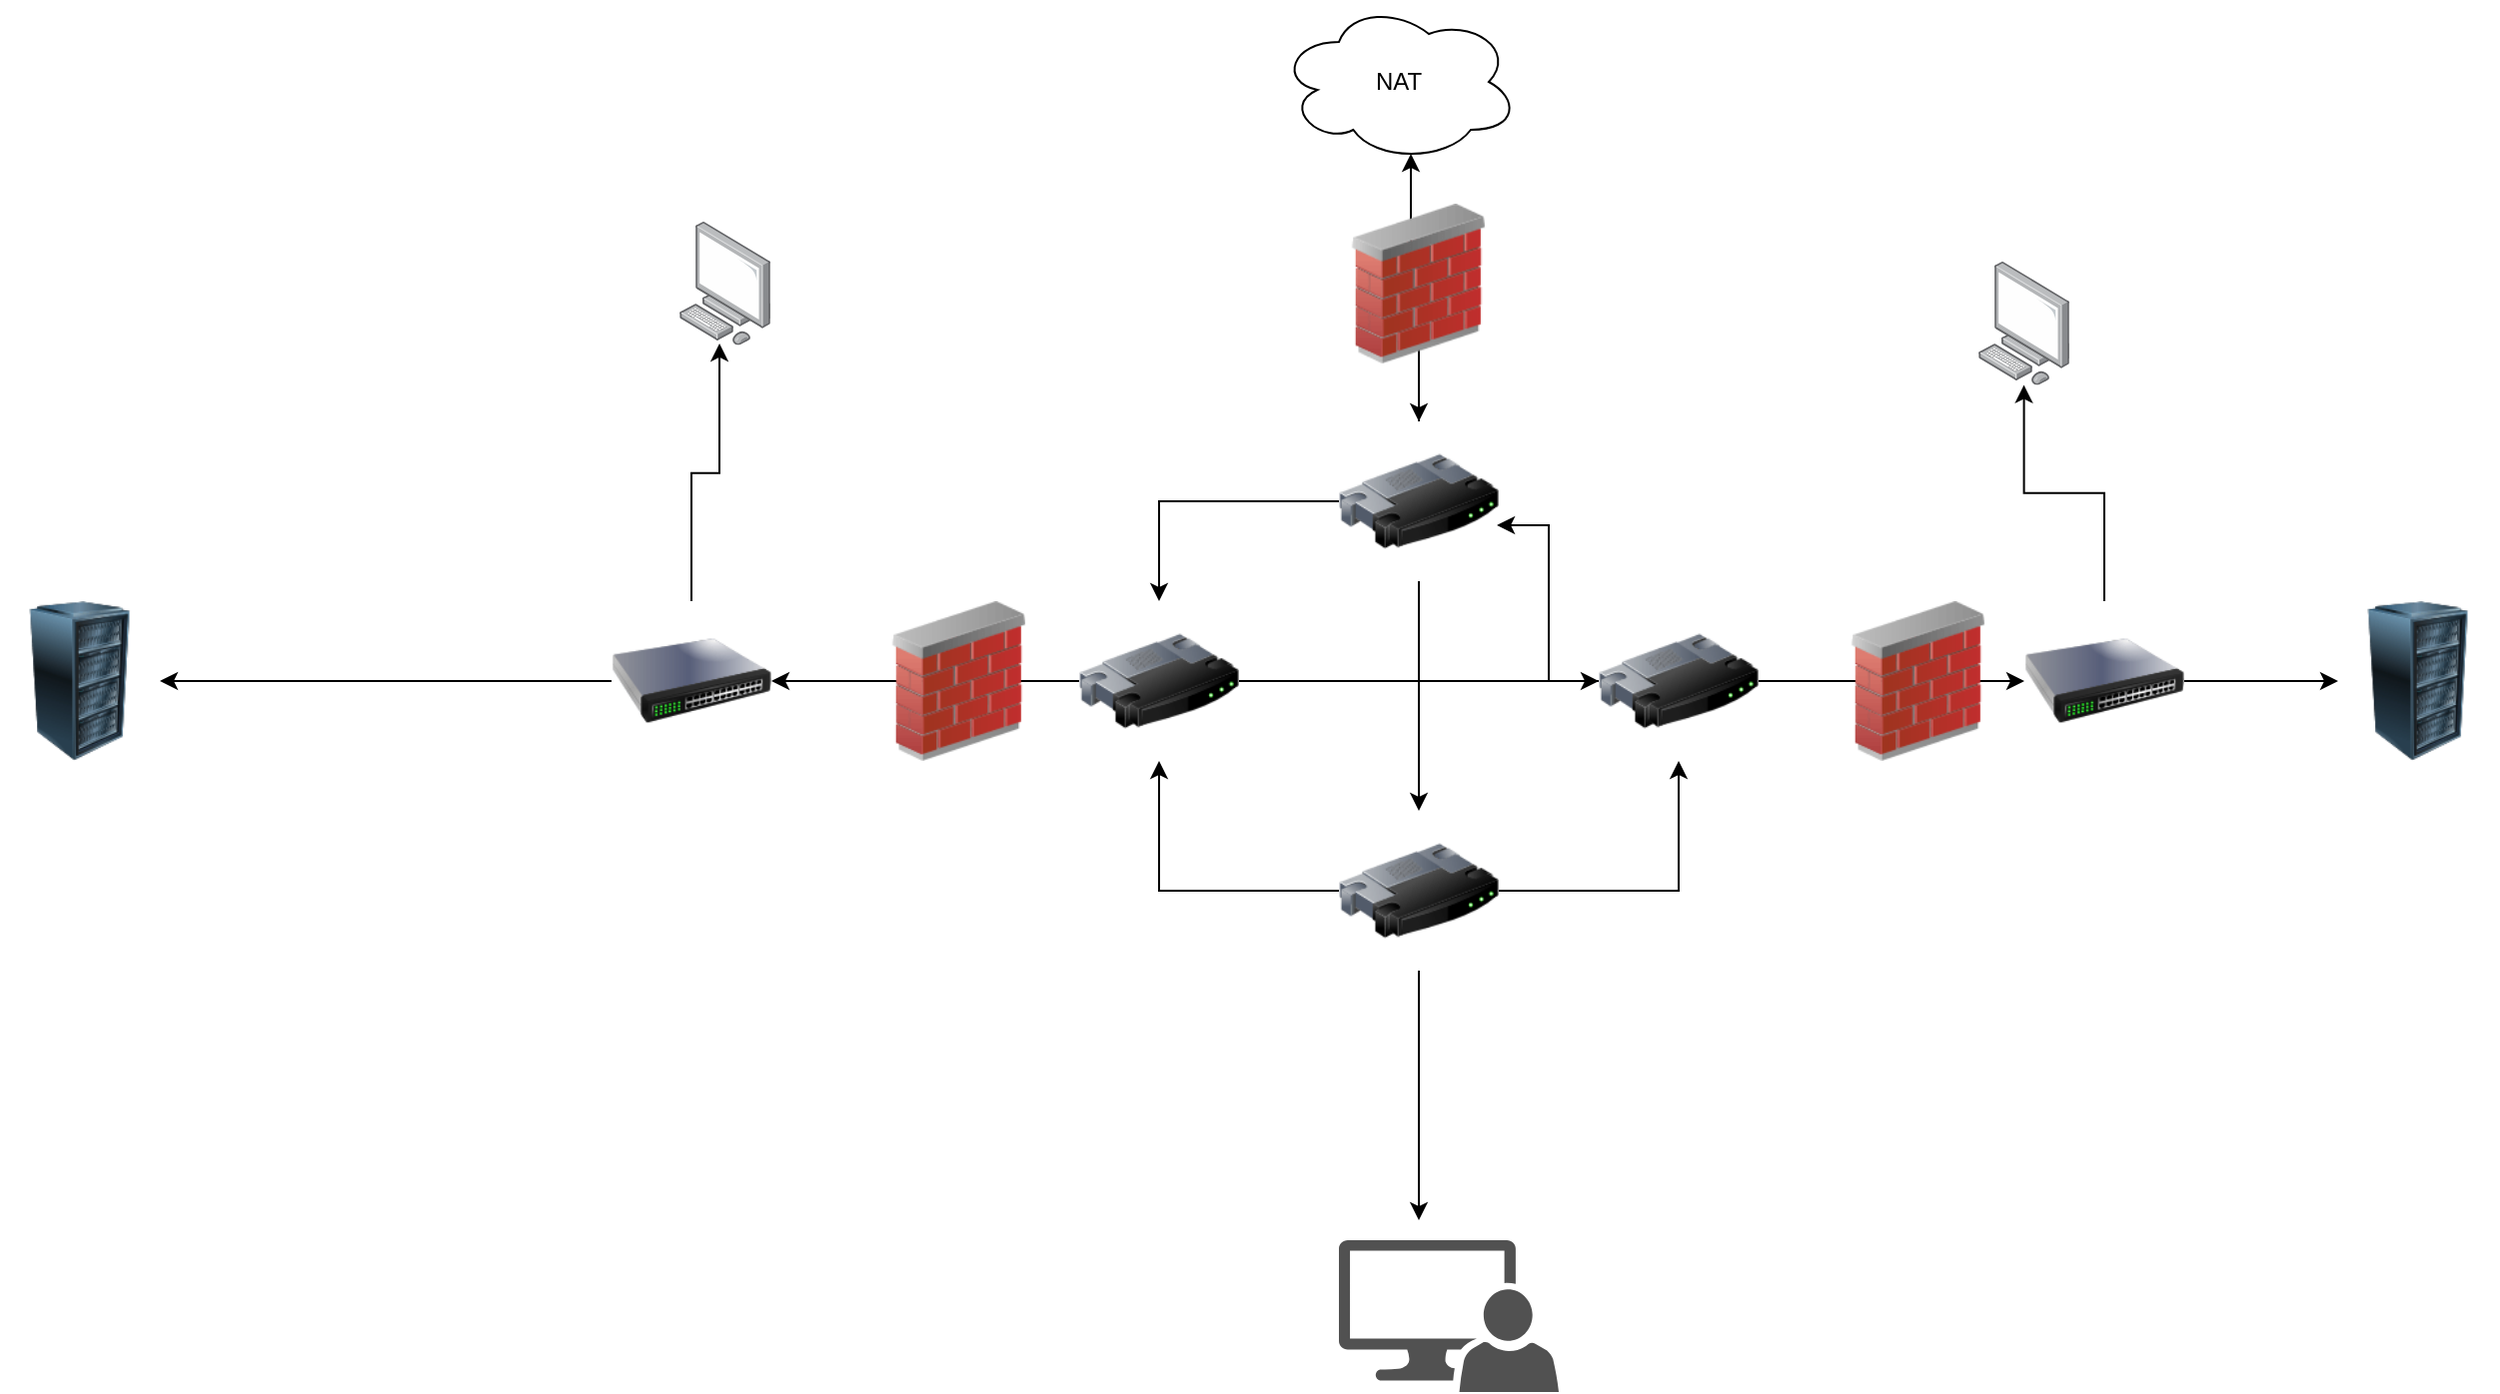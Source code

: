 <mxfile version="12.3.9" type="device" pages="1"><diagram name="Page-1" id="c37626ed-c26b-45fb-9056-f9ebc6bb27b6"><mxGraphModel dx="1162" dy="795" grid="1" gridSize="10" guides="1" tooltips="1" connect="1" arrows="1" fold="1" page="1" pageScale="1" pageWidth="1400" pageHeight="850" background="#ffffff" math="0" shadow="0"><root><mxCell id="0"/><mxCell id="1" parent="0"/><mxCell id="_vRwd4Q6oaDm9BluBOAR-1" value="&lt;div&gt;NAT&lt;/div&gt;" style="ellipse;shape=cloud;whiteSpace=wrap;html=1;" parent="1" vertex="1"><mxGeometry x="810" y="20" width="120" height="80" as="geometry"/></mxCell><mxCell id="_vRwd4Q6oaDm9BluBOAR-11" style="edgeStyle=orthogonalEdgeStyle;rounded=0;orthogonalLoop=1;jettySize=auto;html=1;entryX=0.55;entryY=0.95;entryDx=0;entryDy=0;entryPerimeter=0;" parent="1" source="_vRwd4Q6oaDm9BluBOAR-2" target="_vRwd4Q6oaDm9BluBOAR-1" edge="1"><mxGeometry relative="1" as="geometry"/></mxCell><mxCell id="_vRwd4Q6oaDm9BluBOAR-12" style="edgeStyle=orthogonalEdgeStyle;rounded=0;orthogonalLoop=1;jettySize=auto;html=1;" parent="1" source="_vRwd4Q6oaDm9BluBOAR-2" target="_vRwd4Q6oaDm9BluBOAR-9" edge="1"><mxGeometry relative="1" as="geometry"/></mxCell><mxCell id="_vRwd4Q6oaDm9BluBOAR-17" style="edgeStyle=orthogonalEdgeStyle;rounded=0;orthogonalLoop=1;jettySize=auto;html=1;" parent="1" source="_vRwd4Q6oaDm9BluBOAR-2" target="_vRwd4Q6oaDm9BluBOAR-10" edge="1"><mxGeometry relative="1" as="geometry"/></mxCell><mxCell id="_vRwd4Q6oaDm9BluBOAR-2" value="" style="image;html=1;labelBackgroundColor=#ffffff;image=img/lib/clip_art/networking/Router_128x128.png" parent="1" vertex="1"><mxGeometry x="840" y="230" width="80" height="80" as="geometry"/></mxCell><mxCell id="_vRwd4Q6oaDm9BluBOAR-15" style="edgeStyle=orthogonalEdgeStyle;rounded=0;orthogonalLoop=1;jettySize=auto;html=1;entryX=0.988;entryY=0.65;entryDx=0;entryDy=0;entryPerimeter=0;" parent="1" source="_vRwd4Q6oaDm9BluBOAR-8" target="_vRwd4Q6oaDm9BluBOAR-2" edge="1"><mxGeometry relative="1" as="geometry"/></mxCell><mxCell id="_vRwd4Q6oaDm9BluBOAR-22" style="edgeStyle=orthogonalEdgeStyle;rounded=0;orthogonalLoop=1;jettySize=auto;html=1;" parent="1" source="_vRwd4Q6oaDm9BluBOAR-8" target="_vRwd4Q6oaDm9BluBOAR-21" edge="1"><mxGeometry relative="1" as="geometry"/></mxCell><mxCell id="_vRwd4Q6oaDm9BluBOAR-8" value="" style="image;html=1;labelBackgroundColor=#ffffff;image=img/lib/clip_art/networking/Router_128x128.png" parent="1" vertex="1"><mxGeometry x="970" y="320" width="80" height="80" as="geometry"/></mxCell><mxCell id="_vRwd4Q6oaDm9BluBOAR-16" style="edgeStyle=orthogonalEdgeStyle;rounded=0;orthogonalLoop=1;jettySize=auto;html=1;" parent="1" source="_vRwd4Q6oaDm9BluBOAR-9" target="_vRwd4Q6oaDm9BluBOAR-8" edge="1"><mxGeometry relative="1" as="geometry"/></mxCell><mxCell id="_vRwd4Q6oaDm9BluBOAR-23" style="edgeStyle=orthogonalEdgeStyle;rounded=0;orthogonalLoop=1;jettySize=auto;html=1;" parent="1" source="_vRwd4Q6oaDm9BluBOAR-9" target="_vRwd4Q6oaDm9BluBOAR-20" edge="1"><mxGeometry relative="1" as="geometry"/></mxCell><mxCell id="_vRwd4Q6oaDm9BluBOAR-9" value="" style="image;html=1;labelBackgroundColor=#ffffff;image=img/lib/clip_art/networking/Router_128x128.png" parent="1" vertex="1"><mxGeometry x="710" y="320" width="80" height="80" as="geometry"/></mxCell><mxCell id="_vRwd4Q6oaDm9BluBOAR-13" style="edgeStyle=orthogonalEdgeStyle;rounded=0;orthogonalLoop=1;jettySize=auto;html=1;" parent="1" source="_vRwd4Q6oaDm9BluBOAR-10" target="_vRwd4Q6oaDm9BluBOAR-9" edge="1"><mxGeometry relative="1" as="geometry"/></mxCell><mxCell id="_vRwd4Q6oaDm9BluBOAR-14" style="edgeStyle=orthogonalEdgeStyle;rounded=0;orthogonalLoop=1;jettySize=auto;html=1;" parent="1" source="_vRwd4Q6oaDm9BluBOAR-10" target="_vRwd4Q6oaDm9BluBOAR-8" edge="1"><mxGeometry relative="1" as="geometry"/></mxCell><mxCell id="51SGQhadCbWlNeWWmDk6-5" style="edgeStyle=orthogonalEdgeStyle;rounded=0;orthogonalLoop=1;jettySize=auto;html=1;exitX=0.5;exitY=1;exitDx=0;exitDy=0;" edge="1" parent="1" source="_vRwd4Q6oaDm9BluBOAR-10"><mxGeometry relative="1" as="geometry"><mxPoint x="880" y="630" as="targetPoint"/></mxGeometry></mxCell><mxCell id="_vRwd4Q6oaDm9BluBOAR-10" value="" style="image;html=1;labelBackgroundColor=#ffffff;image=img/lib/clip_art/networking/Router_128x128.png" parent="1" vertex="1"><mxGeometry x="840" y="425" width="80" height="80" as="geometry"/></mxCell><mxCell id="_vRwd4Q6oaDm9BluBOAR-18" value="" style="points=[];aspect=fixed;html=1;align=center;shadow=0;dashed=0;image;image=img/lib/allied_telesis/computer_and_terminals/Personal_Computer.svg;" parent="1" vertex="1"><mxGeometry x="510" y="130" width="45.6" height="61.8" as="geometry"/></mxCell><mxCell id="_vRwd4Q6oaDm9BluBOAR-19" value="" style="points=[];aspect=fixed;html=1;align=center;shadow=0;dashed=0;image;image=img/lib/allied_telesis/computer_and_terminals/Personal_Computer.svg;" parent="1" vertex="1"><mxGeometry x="1160" y="150" width="45.6" height="61.8" as="geometry"/></mxCell><mxCell id="_vRwd4Q6oaDm9BluBOAR-24" style="edgeStyle=orthogonalEdgeStyle;rounded=0;orthogonalLoop=1;jettySize=auto;html=1;entryX=0.439;entryY=0.987;entryDx=0;entryDy=0;entryPerimeter=0;" parent="1" source="_vRwd4Q6oaDm9BluBOAR-20" target="_vRwd4Q6oaDm9BluBOAR-18" edge="1"><mxGeometry relative="1" as="geometry"/></mxCell><mxCell id="_vRwd4Q6oaDm9BluBOAR-30" style="edgeStyle=orthogonalEdgeStyle;rounded=0;orthogonalLoop=1;jettySize=auto;html=1;" parent="1" source="_vRwd4Q6oaDm9BluBOAR-20" target="_vRwd4Q6oaDm9BluBOAR-27" edge="1"><mxGeometry relative="1" as="geometry"/></mxCell><mxCell id="_vRwd4Q6oaDm9BluBOAR-20" value="" style="image;html=1;labelBackgroundColor=#ffffff;image=img/lib/clip_art/networking/Switch_128x128.png" parent="1" vertex="1"><mxGeometry x="476" y="320" width="80" height="80" as="geometry"/></mxCell><mxCell id="_vRwd4Q6oaDm9BluBOAR-25" style="edgeStyle=orthogonalEdgeStyle;rounded=0;orthogonalLoop=1;jettySize=auto;html=1;" parent="1" source="_vRwd4Q6oaDm9BluBOAR-21" target="_vRwd4Q6oaDm9BluBOAR-19" edge="1"><mxGeometry relative="1" as="geometry"/></mxCell><mxCell id="_vRwd4Q6oaDm9BluBOAR-29" style="edgeStyle=orthogonalEdgeStyle;rounded=0;orthogonalLoop=1;jettySize=auto;html=1;" parent="1" source="_vRwd4Q6oaDm9BluBOAR-21" target="_vRwd4Q6oaDm9BluBOAR-28" edge="1"><mxGeometry relative="1" as="geometry"/></mxCell><mxCell id="_vRwd4Q6oaDm9BluBOAR-21" value="" style="image;html=1;labelBackgroundColor=#ffffff;image=img/lib/clip_art/networking/Switch_128x128.png" parent="1" vertex="1"><mxGeometry x="1183" y="320" width="80" height="80" as="geometry"/></mxCell><mxCell id="_vRwd4Q6oaDm9BluBOAR-27" value="" style="image;html=1;labelBackgroundColor=#ffffff;image=img/lib/clip_art/computers/Server_Rack_128x128.png" parent="1" vertex="1"><mxGeometry x="170" y="320" width="80" height="80" as="geometry"/></mxCell><mxCell id="_vRwd4Q6oaDm9BluBOAR-28" value="" style="image;html=1;labelBackgroundColor=#ffffff;image=img/lib/clip_art/computers/Server_Rack_128x128.png" parent="1" vertex="1"><mxGeometry x="1340" y="320" width="80" height="80" as="geometry"/></mxCell><mxCell id="51SGQhadCbWlNeWWmDk6-1" value="" style="image;html=1;labelBackgroundColor=#ffffff;image=img/lib/clip_art/networking/Firewall_02_128x128.png" vertex="1" parent="1"><mxGeometry x="610" y="320" width="80" height="80" as="geometry"/></mxCell><mxCell id="51SGQhadCbWlNeWWmDk6-2" value="" style="image;html=1;labelBackgroundColor=#ffffff;image=img/lib/clip_art/networking/Firewall_02_128x128.png" vertex="1" parent="1"><mxGeometry x="1090" y="320" width="80" height="80" as="geometry"/></mxCell><mxCell id="51SGQhadCbWlNeWWmDk6-4" style="edgeStyle=orthogonalEdgeStyle;rounded=0;orthogonalLoop=1;jettySize=auto;html=1;" edge="1" parent="1" source="51SGQhadCbWlNeWWmDk6-3" target="_vRwd4Q6oaDm9BluBOAR-2"><mxGeometry relative="1" as="geometry"/></mxCell><mxCell id="51SGQhadCbWlNeWWmDk6-3" value="" style="image;html=1;labelBackgroundColor=#ffffff;image=img/lib/clip_art/networking/Firewall_02_128x128.png" vertex="1" parent="1"><mxGeometry x="840" y="121" width="80" height="80" as="geometry"/></mxCell><mxCell id="51SGQhadCbWlNeWWmDk6-6" value="" style="pointerEvents=1;shadow=0;dashed=0;html=1;strokeColor=none;labelPosition=center;verticalLabelPosition=bottom;verticalAlign=top;align=center;fillColor=#515151;shape=mxgraph.mscae.system_center.admin_console" vertex="1" parent="1"><mxGeometry x="840" y="640" width="110" height="76" as="geometry"/></mxCell></root></mxGraphModel></diagram></mxfile>